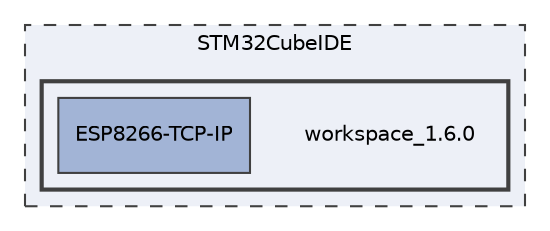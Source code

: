 digraph "C:/Users/Topuz/STM32CubeIDE/workspace_1.6.0"
{
 // LATEX_PDF_SIZE
  edge [fontname="Helvetica",fontsize="10",labelfontname="Helvetica",labelfontsize="10"];
  node [fontname="Helvetica",fontsize="10",shape=record];
  compound=true
  subgraph clusterdir_bc84256498dc5614be2bf6f96d0ea448 {
    graph [ bgcolor="#edf0f7", pencolor="grey25", style="filled,dashed,", label="STM32CubeIDE", fontname="Helvetica", fontsize="10", URL="dir_bc84256498dc5614be2bf6f96d0ea448.html"]
  subgraph clusterdir_d68f96515942b0cbb122a2ff87c20a0f {
    graph [ bgcolor="#edf0f7", pencolor="grey25", style="filled,bold,", label="", fontname="Helvetica", fontsize="10", URL="dir_d68f96515942b0cbb122a2ff87c20a0f.html"]
    dir_d68f96515942b0cbb122a2ff87c20a0f [shape=plaintext, label="workspace_1.6.0"];
  dir_6413aba084afffb78dfe253537bd0154 [shape=box, label="ESP8266-TCP-IP", style="filled,", fillcolor="#a2b4d6", color="grey25", URL="dir_6413aba084afffb78dfe253537bd0154.html"];
  }
  }
}
